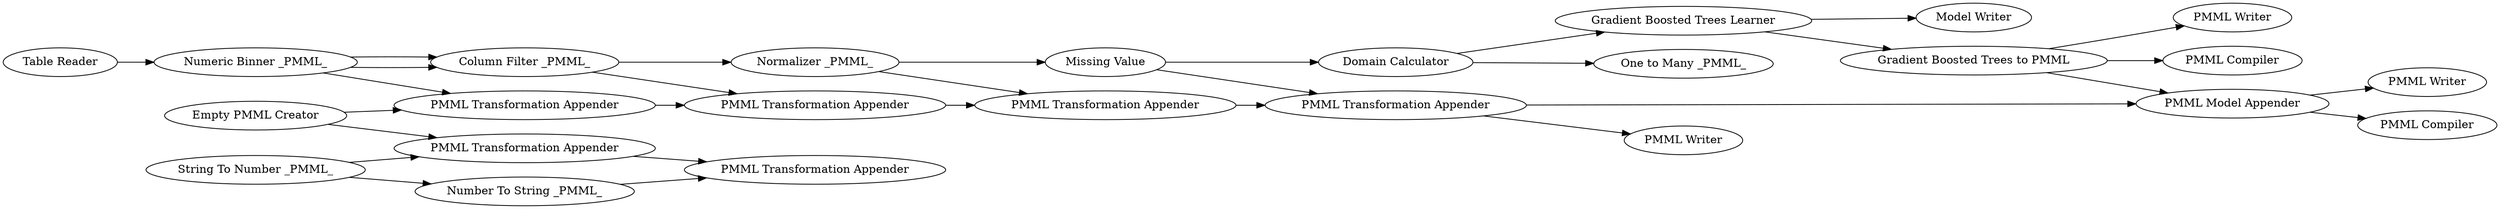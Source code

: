digraph {
	478 [label="Empty PMML Creator"]
	479 [label="PMML Transformation Appender"]
	483 [label="Normalizer _PMML_"]
	484 [label="Numeric Binner _PMML_"]
	485 [label="PMML Transformation Appender"]
	488 [label="Column Filter _PMML_"]
	489 [label="PMML Transformation Appender"]
	490 [label="PMML Transformation Appender"]
	493 [label="PMML Model Appender"]
	496 [label="Gradient Boosted Trees to PMML"]
	497 [label="Missing Value"]
	498 [label="PMML Transformation Appender"]
	499 [label="Domain Calculator"]
	502 [label="Number To String _PMML_"]
	503 [label="Gradient Boosted Trees Learner"]
	505 [label="PMML Compiler"]
	506 [label="PMML Writer"]
	507 [label="PMML Writer"]
	508 [label="PMML Writer"]
	509 [label="Model Writer"]
	510 [label="Table Reader"]
	511 [label="String To Number _PMML_"]
	512 [label="PMML Transformation Appender"]
	513 [label="One to Many _PMML_"]
	514 [label="PMML Compiler"]
	478 -> 512
	478 -> 485
	483 -> 497
	483 -> 490
	484 -> 488
	484 -> 488
	484 -> 485
	485 -> 489
	488 -> 483
	488 -> 489
	489 -> 490
	490 -> 498
	493 -> 507
	493 -> 514
	496 -> 505
	496 -> 508
	496 -> 493
	497 -> 499
	497 -> 498
	498 -> 506
	498 -> 493
	499 -> 503
	499 -> 513
	502 -> 479
	503 -> 496
	503 -> 509
	510 -> 484
	511 -> 502
	511 -> 512
	512 -> 479
	rankdir=LR
}
